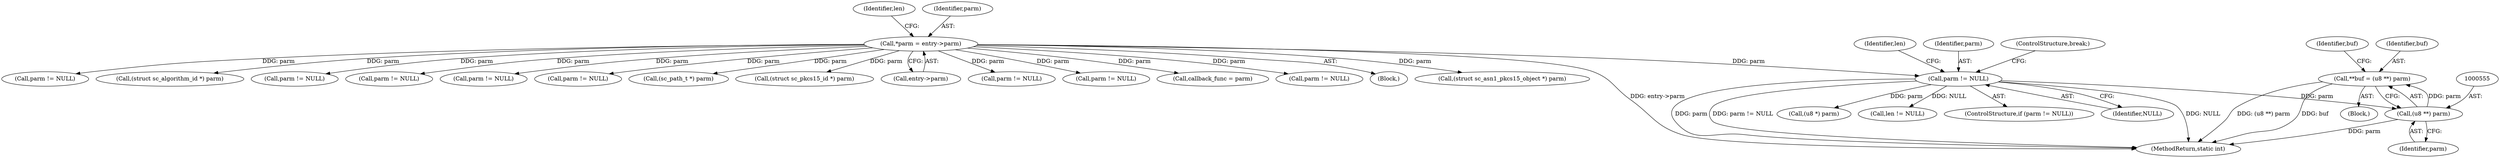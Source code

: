 digraph "0_OpenSC_a3fc7693f3a035a8a7921cffb98432944bb42740@pointer" {
"1000552" [label="(Call,**buf = (u8 **) parm)"];
"1000554" [label="(Call,(u8 **) parm)"];
"1000536" [label="(Call,parm != NULL)"];
"1000110" [label="(Call,*parm = entry->parm)"];
"1000695" [label="(Call,(struct sc_algorithm_id *) parm)"];
"1000554" [label="(Call,(u8 **) parm)"];
"1000252" [label="(Call,parm != NULL)"];
"1000452" [label="(Call,parm != NULL)"];
"1000362" [label="(Call,parm != NULL)"];
"1000162" [label="(Call,parm != NULL)"];
"1000618" [label="(Call,(sc_path_t *) parm)"];
"1000589" [label="(Call,(u8 *) parm)"];
"1000536" [label="(Call,parm != NULL)"];
"1000550" [label="(Block,)"];
"1000542" [label="(Identifier,len)"];
"1000634" [label="(Call,(struct sc_pkcs15_id *) parm)"];
"1000552" [label="(Call,**buf = (u8 **) parm)"];
"1000118" [label="(Identifier,len)"];
"1000537" [label="(Identifier,parm)"];
"1000541" [label="(Call,len != NULL)"];
"1000112" [label="(Call,entry->parm)"];
"1000218" [label="(Call,parm != NULL)"];
"1000535" [label="(ControlStructure,if (parm != NULL))"];
"1000553" [label="(Identifier,buf)"];
"1000521" [label="(Call,parm != NULL)"];
"1000128" [label="(Call,callback_func = parm)"];
"1000111" [label="(Identifier,parm)"];
"1000346" [label="(Call,parm != NULL)"];
"1000538" [label="(Identifier,NULL)"];
"1000604" [label="(ControlStructure,break;)"];
"1000108" [label="(Block,)"];
"1000556" [label="(Identifier,parm)"];
"1000677" [label="(Call,(struct sc_asn1_pkcs15_object *) parm)"];
"1000559" [label="(Identifier,buf)"];
"1000770" [label="(MethodReturn,static int)"];
"1000185" [label="(Call,parm != NULL)"];
"1000110" [label="(Call,*parm = entry->parm)"];
"1000552" -> "1000550"  [label="AST: "];
"1000552" -> "1000554"  [label="CFG: "];
"1000553" -> "1000552"  [label="AST: "];
"1000554" -> "1000552"  [label="AST: "];
"1000559" -> "1000552"  [label="CFG: "];
"1000552" -> "1000770"  [label="DDG: buf"];
"1000552" -> "1000770"  [label="DDG: (u8 **) parm"];
"1000554" -> "1000552"  [label="DDG: parm"];
"1000554" -> "1000556"  [label="CFG: "];
"1000555" -> "1000554"  [label="AST: "];
"1000556" -> "1000554"  [label="AST: "];
"1000554" -> "1000770"  [label="DDG: parm"];
"1000536" -> "1000554"  [label="DDG: parm"];
"1000536" -> "1000535"  [label="AST: "];
"1000536" -> "1000538"  [label="CFG: "];
"1000537" -> "1000536"  [label="AST: "];
"1000538" -> "1000536"  [label="AST: "];
"1000542" -> "1000536"  [label="CFG: "];
"1000604" -> "1000536"  [label="CFG: "];
"1000536" -> "1000770"  [label="DDG: parm != NULL"];
"1000536" -> "1000770"  [label="DDG: NULL"];
"1000536" -> "1000770"  [label="DDG: parm"];
"1000110" -> "1000536"  [label="DDG: parm"];
"1000536" -> "1000541"  [label="DDG: NULL"];
"1000536" -> "1000589"  [label="DDG: parm"];
"1000110" -> "1000108"  [label="AST: "];
"1000110" -> "1000112"  [label="CFG: "];
"1000111" -> "1000110"  [label="AST: "];
"1000112" -> "1000110"  [label="AST: "];
"1000118" -> "1000110"  [label="CFG: "];
"1000110" -> "1000770"  [label="DDG: entry->parm"];
"1000110" -> "1000128"  [label="DDG: parm"];
"1000110" -> "1000162"  [label="DDG: parm"];
"1000110" -> "1000185"  [label="DDG: parm"];
"1000110" -> "1000218"  [label="DDG: parm"];
"1000110" -> "1000252"  [label="DDG: parm"];
"1000110" -> "1000346"  [label="DDG: parm"];
"1000110" -> "1000362"  [label="DDG: parm"];
"1000110" -> "1000452"  [label="DDG: parm"];
"1000110" -> "1000521"  [label="DDG: parm"];
"1000110" -> "1000618"  [label="DDG: parm"];
"1000110" -> "1000634"  [label="DDG: parm"];
"1000110" -> "1000677"  [label="DDG: parm"];
"1000110" -> "1000695"  [label="DDG: parm"];
}
